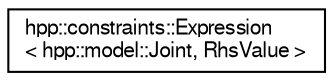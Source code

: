 digraph "Graphical Class Hierarchy"
{
  edge [fontname="FreeSans",fontsize="10",labelfontname="FreeSans",labelfontsize="10"];
  node [fontname="FreeSans",fontsize="10",shape=record];
  rankdir="LR";
  Node1 [label="hpp::constraints::Expression\l\< hpp::model::Joint, RhsValue \>",height=0.2,width=0.4,color="black", fillcolor="white", style="filled",URL="$a00009.html"];
}
